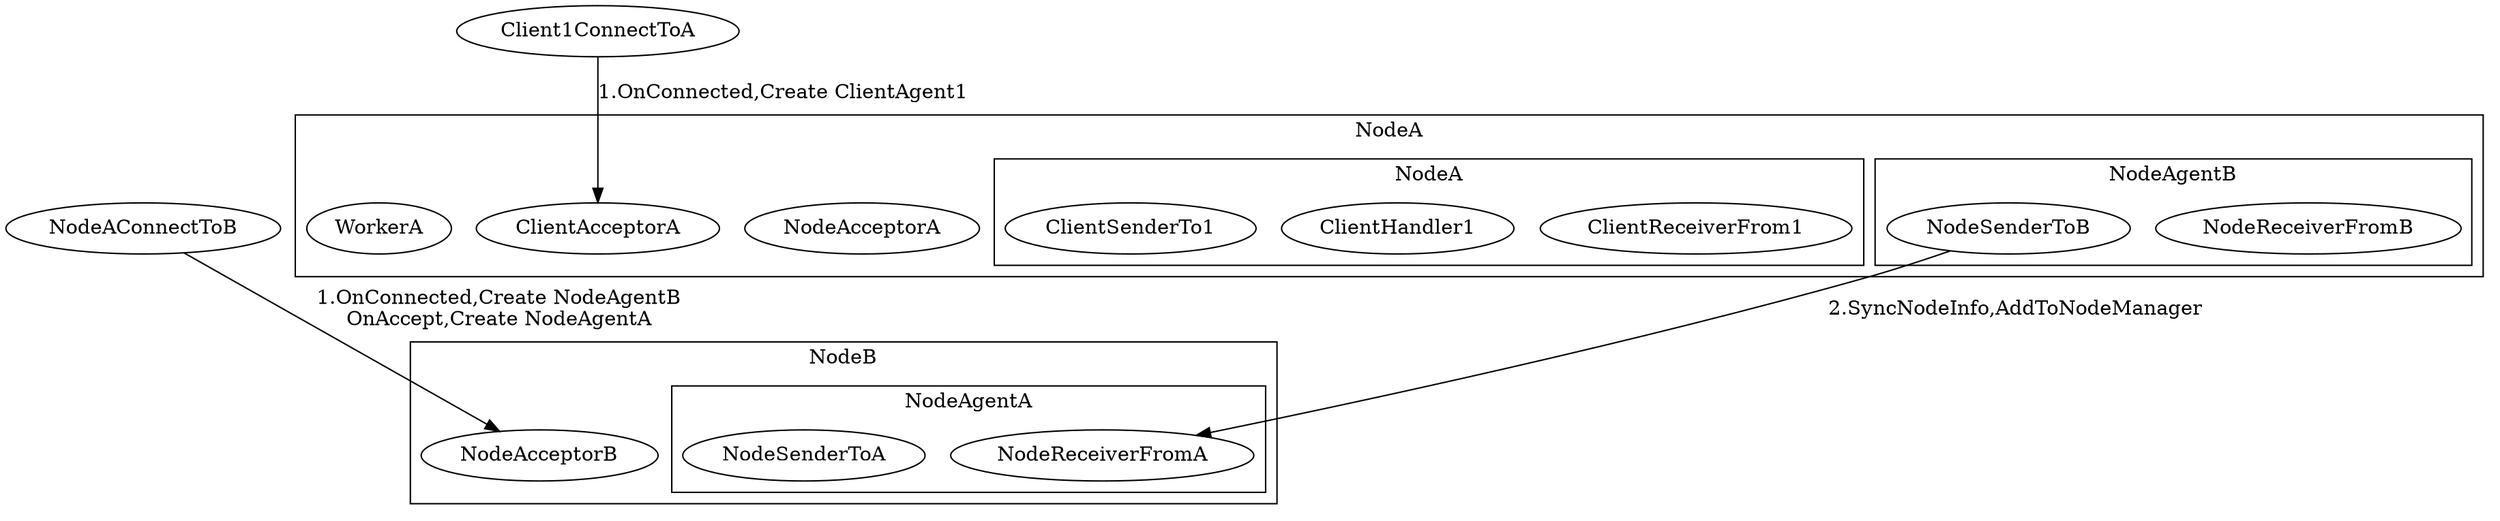 digraph G {

	subgraph clusterNodeA {
		graph [label="NodeA"]
		NodeAcceptorA
		ClientAcceptorA

		subgraph clusterNodeAgentB {
			graph [label="NodeAgentB"]
			NodeReceiverFromB
			NodeSenderToB
		}

		WorkerA

		subgraph clusterClientAgent1 {
			ClientReceiverFrom1
			ClientHandler1
			ClientSenderTo1
		}
	}

	subgraph clusterNodeB {
		graph [label="NodeB"]
		NodeAcceptorB

		subgraph clusterNodeAgentA {
			graph [label="NodeAgentA"]
			NodeReceiverFromA
			NodeSenderToA
		}

	}

	NodeAConnectToB -> NodeAcceptorB [label="1.OnConnected,Create NodeAgentB\nOnAccept,Create NodeAgentA"]
	NodeSenderToB -> NodeReceiverFromA [label="2.SyncNodeInfo,AddToNodeManager"]

	Client1ConnectToA -> ClientAcceptorA [label="1.OnConnected,Create ClientAgent1"]
}
